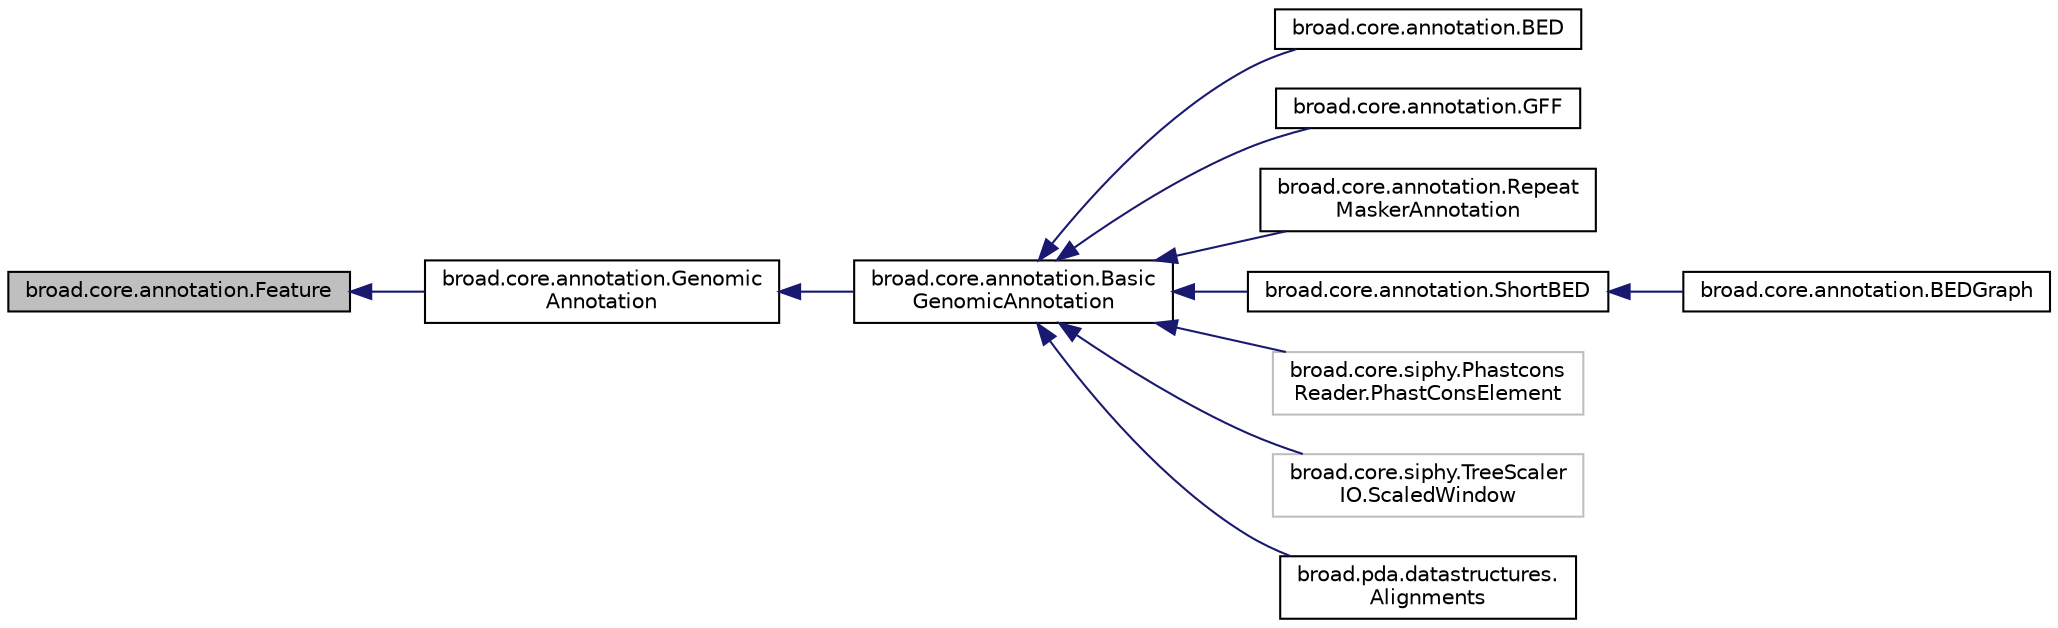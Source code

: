 digraph "broad.core.annotation.Feature"
{
  edge [fontname="Helvetica",fontsize="10",labelfontname="Helvetica",labelfontsize="10"];
  node [fontname="Helvetica",fontsize="10",shape=record];
  rankdir="LR";
  Node1 [label="broad.core.annotation.Feature",height=0.2,width=0.4,color="black", fillcolor="grey75", style="filled" fontcolor="black"];
  Node1 -> Node2 [dir="back",color="midnightblue",fontsize="10",style="solid"];
  Node2 [label="broad.core.annotation.Genomic\lAnnotation",height=0.2,width=0.4,color="black", fillcolor="white", style="filled",URL="$interfacebroad_1_1core_1_1annotation_1_1_genomic_annotation.html"];
  Node2 -> Node3 [dir="back",color="midnightblue",fontsize="10",style="solid"];
  Node3 [label="broad.core.annotation.Basic\lGenomicAnnotation",height=0.2,width=0.4,color="black", fillcolor="white", style="filled",URL="$classbroad_1_1core_1_1annotation_1_1_basic_genomic_annotation.html"];
  Node3 -> Node4 [dir="back",color="midnightblue",fontsize="10",style="solid"];
  Node4 [label="broad.core.annotation.BED",height=0.2,width=0.4,color="black", fillcolor="white", style="filled",URL="$classbroad_1_1core_1_1annotation_1_1_b_e_d.html"];
  Node3 -> Node5 [dir="back",color="midnightblue",fontsize="10",style="solid"];
  Node5 [label="broad.core.annotation.GFF",height=0.2,width=0.4,color="black", fillcolor="white", style="filled",URL="$classbroad_1_1core_1_1annotation_1_1_g_f_f.html"];
  Node3 -> Node6 [dir="back",color="midnightblue",fontsize="10",style="solid"];
  Node6 [label="broad.core.annotation.Repeat\lMaskerAnnotation",height=0.2,width=0.4,color="black", fillcolor="white", style="filled",URL="$classbroad_1_1core_1_1annotation_1_1_repeat_masker_annotation.html"];
  Node3 -> Node7 [dir="back",color="midnightblue",fontsize="10",style="solid"];
  Node7 [label="broad.core.annotation.ShortBED",height=0.2,width=0.4,color="black", fillcolor="white", style="filled",URL="$classbroad_1_1core_1_1annotation_1_1_short_b_e_d.html"];
  Node7 -> Node8 [dir="back",color="midnightblue",fontsize="10",style="solid"];
  Node8 [label="broad.core.annotation.BEDGraph",height=0.2,width=0.4,color="black", fillcolor="white", style="filled",URL="$classbroad_1_1core_1_1annotation_1_1_b_e_d_graph.html"];
  Node3 -> Node9 [dir="back",color="midnightblue",fontsize="10",style="solid"];
  Node9 [label="broad.core.siphy.Phastcons\lReader.PhastConsElement",height=0.2,width=0.4,color="grey75", fillcolor="white", style="filled"];
  Node3 -> Node10 [dir="back",color="midnightblue",fontsize="10",style="solid"];
  Node10 [label="broad.core.siphy.TreeScaler\lIO.ScaledWindow",height=0.2,width=0.4,color="grey75", fillcolor="white", style="filled"];
  Node3 -> Node11 [dir="back",color="midnightblue",fontsize="10",style="solid"];
  Node11 [label="broad.pda.datastructures.\lAlignments",height=0.2,width=0.4,color="black", fillcolor="white", style="filled",URL="$classbroad_1_1pda_1_1datastructures_1_1_alignments.html"];
}
